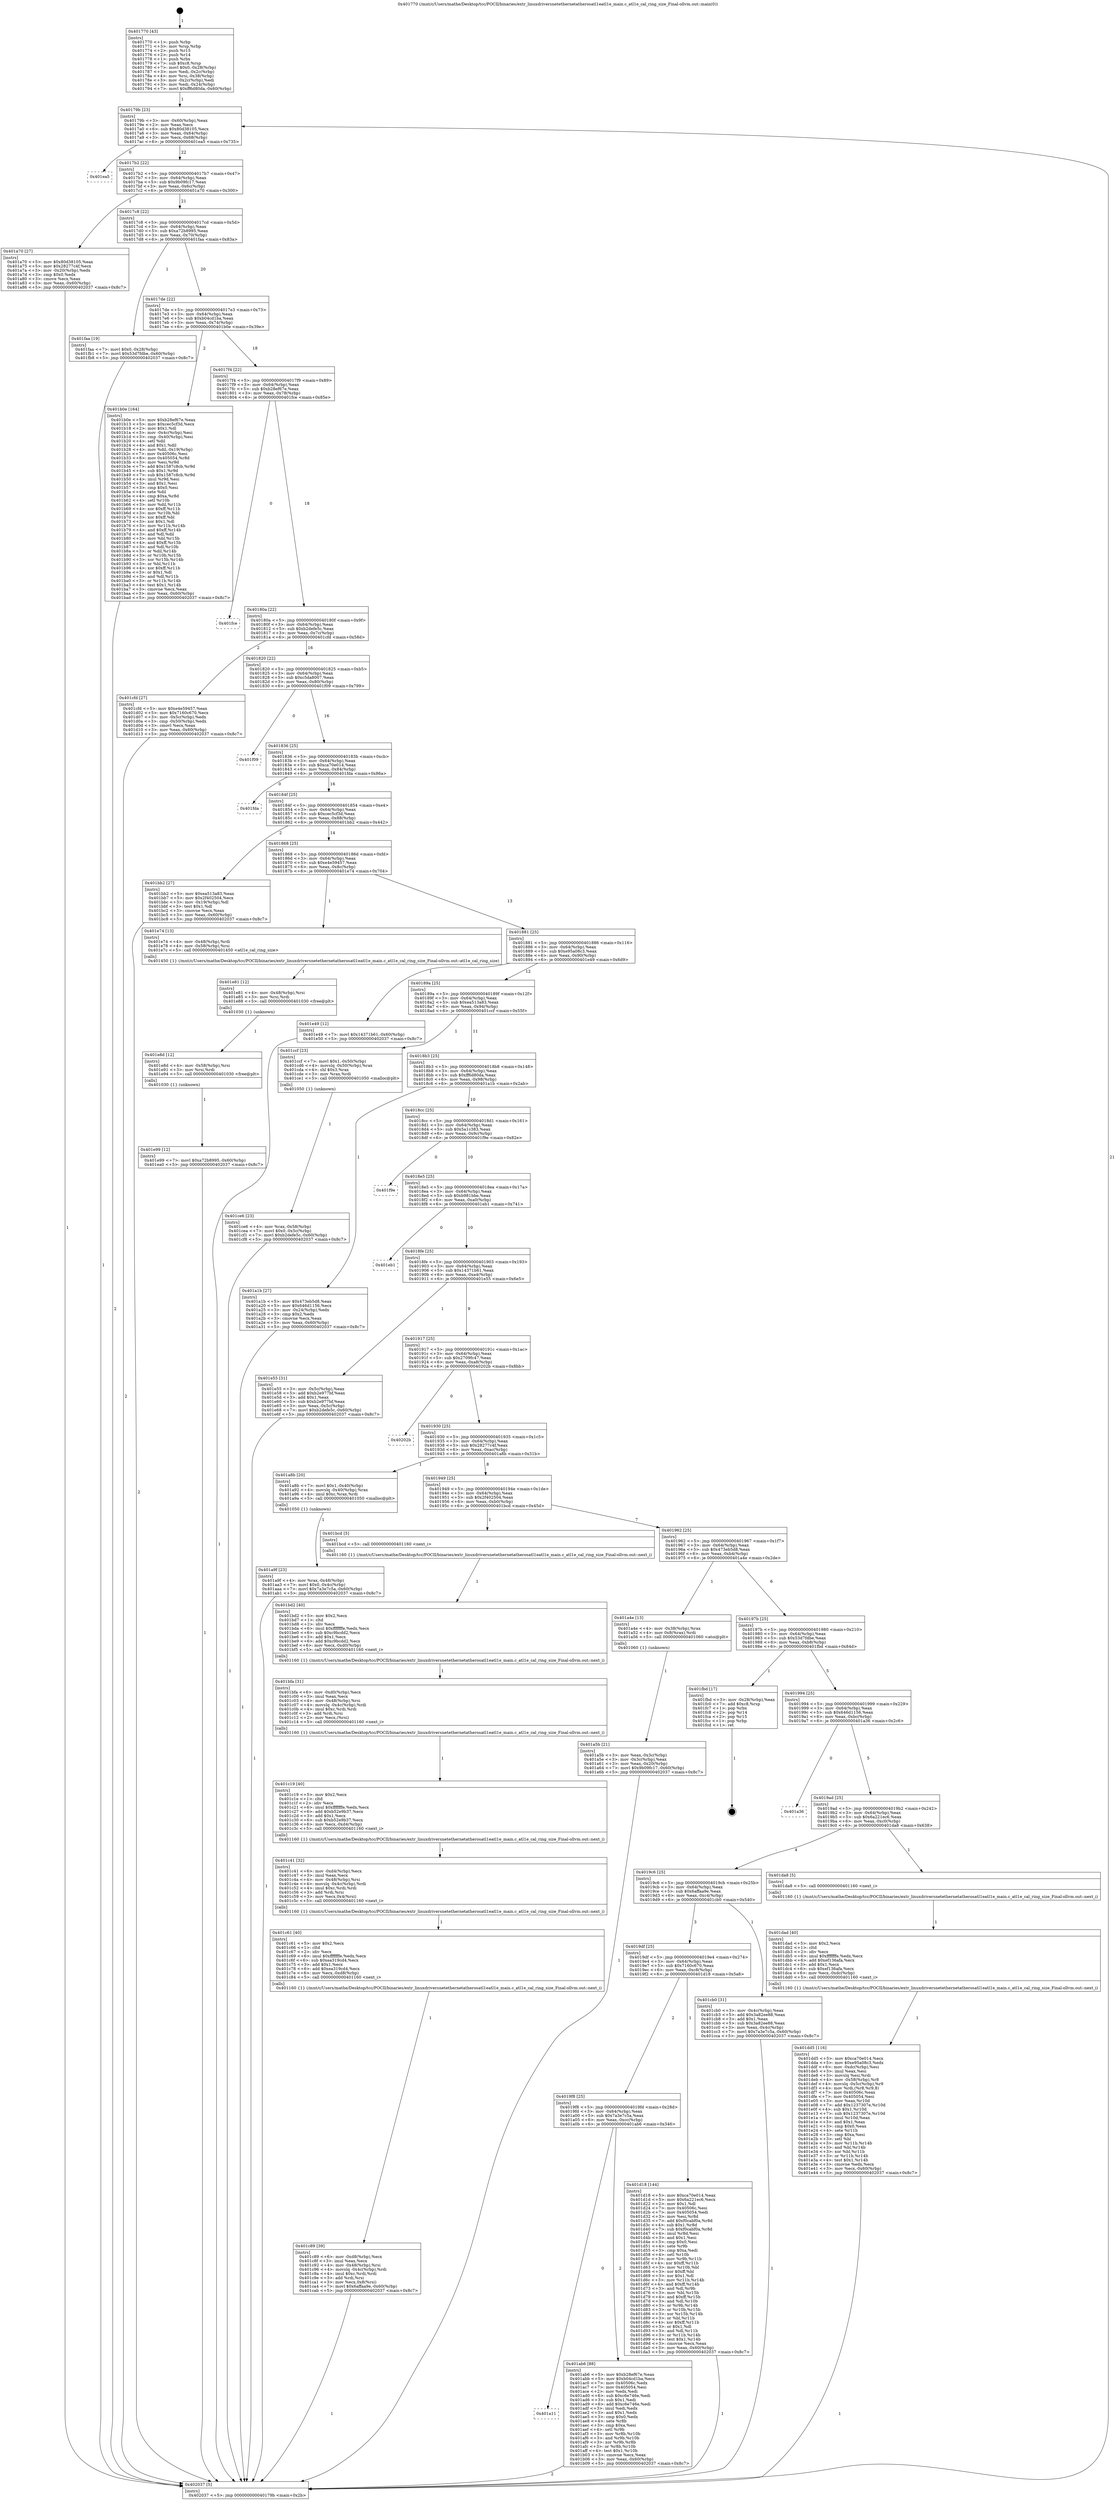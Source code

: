 digraph "0x401770" {
  label = "0x401770 (/mnt/c/Users/mathe/Desktop/tcc/POCII/binaries/extr_linuxdriversnetethernetatherosatl1eatl1e_main.c_atl1e_cal_ring_size_Final-ollvm.out::main(0))"
  labelloc = "t"
  node[shape=record]

  Entry [label="",width=0.3,height=0.3,shape=circle,fillcolor=black,style=filled]
  "0x40179b" [label="{
     0x40179b [23]\l
     | [instrs]\l
     &nbsp;&nbsp;0x40179b \<+3\>: mov -0x60(%rbp),%eax\l
     &nbsp;&nbsp;0x40179e \<+2\>: mov %eax,%ecx\l
     &nbsp;&nbsp;0x4017a0 \<+6\>: sub $0x80d38105,%ecx\l
     &nbsp;&nbsp;0x4017a6 \<+3\>: mov %eax,-0x64(%rbp)\l
     &nbsp;&nbsp;0x4017a9 \<+3\>: mov %ecx,-0x68(%rbp)\l
     &nbsp;&nbsp;0x4017ac \<+6\>: je 0000000000401ea5 \<main+0x735\>\l
  }"]
  "0x401ea5" [label="{
     0x401ea5\l
  }", style=dashed]
  "0x4017b2" [label="{
     0x4017b2 [22]\l
     | [instrs]\l
     &nbsp;&nbsp;0x4017b2 \<+5\>: jmp 00000000004017b7 \<main+0x47\>\l
     &nbsp;&nbsp;0x4017b7 \<+3\>: mov -0x64(%rbp),%eax\l
     &nbsp;&nbsp;0x4017ba \<+5\>: sub $0x9b09fc17,%eax\l
     &nbsp;&nbsp;0x4017bf \<+3\>: mov %eax,-0x6c(%rbp)\l
     &nbsp;&nbsp;0x4017c2 \<+6\>: je 0000000000401a70 \<main+0x300\>\l
  }"]
  Exit [label="",width=0.3,height=0.3,shape=circle,fillcolor=black,style=filled,peripheries=2]
  "0x401a70" [label="{
     0x401a70 [27]\l
     | [instrs]\l
     &nbsp;&nbsp;0x401a70 \<+5\>: mov $0x80d38105,%eax\l
     &nbsp;&nbsp;0x401a75 \<+5\>: mov $0x28277c4f,%ecx\l
     &nbsp;&nbsp;0x401a7a \<+3\>: mov -0x20(%rbp),%edx\l
     &nbsp;&nbsp;0x401a7d \<+3\>: cmp $0x0,%edx\l
     &nbsp;&nbsp;0x401a80 \<+3\>: cmove %ecx,%eax\l
     &nbsp;&nbsp;0x401a83 \<+3\>: mov %eax,-0x60(%rbp)\l
     &nbsp;&nbsp;0x401a86 \<+5\>: jmp 0000000000402037 \<main+0x8c7\>\l
  }"]
  "0x4017c8" [label="{
     0x4017c8 [22]\l
     | [instrs]\l
     &nbsp;&nbsp;0x4017c8 \<+5\>: jmp 00000000004017cd \<main+0x5d\>\l
     &nbsp;&nbsp;0x4017cd \<+3\>: mov -0x64(%rbp),%eax\l
     &nbsp;&nbsp;0x4017d0 \<+5\>: sub $0xa72b8995,%eax\l
     &nbsp;&nbsp;0x4017d5 \<+3\>: mov %eax,-0x70(%rbp)\l
     &nbsp;&nbsp;0x4017d8 \<+6\>: je 0000000000401faa \<main+0x83a\>\l
  }"]
  "0x401e99" [label="{
     0x401e99 [12]\l
     | [instrs]\l
     &nbsp;&nbsp;0x401e99 \<+7\>: movl $0xa72b8995,-0x60(%rbp)\l
     &nbsp;&nbsp;0x401ea0 \<+5\>: jmp 0000000000402037 \<main+0x8c7\>\l
  }"]
  "0x401faa" [label="{
     0x401faa [19]\l
     | [instrs]\l
     &nbsp;&nbsp;0x401faa \<+7\>: movl $0x0,-0x28(%rbp)\l
     &nbsp;&nbsp;0x401fb1 \<+7\>: movl $0x53d7fdbe,-0x60(%rbp)\l
     &nbsp;&nbsp;0x401fb8 \<+5\>: jmp 0000000000402037 \<main+0x8c7\>\l
  }"]
  "0x4017de" [label="{
     0x4017de [22]\l
     | [instrs]\l
     &nbsp;&nbsp;0x4017de \<+5\>: jmp 00000000004017e3 \<main+0x73\>\l
     &nbsp;&nbsp;0x4017e3 \<+3\>: mov -0x64(%rbp),%eax\l
     &nbsp;&nbsp;0x4017e6 \<+5\>: sub $0xb04cd1ba,%eax\l
     &nbsp;&nbsp;0x4017eb \<+3\>: mov %eax,-0x74(%rbp)\l
     &nbsp;&nbsp;0x4017ee \<+6\>: je 0000000000401b0e \<main+0x39e\>\l
  }"]
  "0x401e8d" [label="{
     0x401e8d [12]\l
     | [instrs]\l
     &nbsp;&nbsp;0x401e8d \<+4\>: mov -0x58(%rbp),%rsi\l
     &nbsp;&nbsp;0x401e91 \<+3\>: mov %rsi,%rdi\l
     &nbsp;&nbsp;0x401e94 \<+5\>: call 0000000000401030 \<free@plt\>\l
     | [calls]\l
     &nbsp;&nbsp;0x401030 \{1\} (unknown)\l
  }"]
  "0x401b0e" [label="{
     0x401b0e [164]\l
     | [instrs]\l
     &nbsp;&nbsp;0x401b0e \<+5\>: mov $0xb28ef67e,%eax\l
     &nbsp;&nbsp;0x401b13 \<+5\>: mov $0xcec5cf3d,%ecx\l
     &nbsp;&nbsp;0x401b18 \<+2\>: mov $0x1,%dl\l
     &nbsp;&nbsp;0x401b1a \<+3\>: mov -0x4c(%rbp),%esi\l
     &nbsp;&nbsp;0x401b1d \<+3\>: cmp -0x40(%rbp),%esi\l
     &nbsp;&nbsp;0x401b20 \<+4\>: setl %dil\l
     &nbsp;&nbsp;0x401b24 \<+4\>: and $0x1,%dil\l
     &nbsp;&nbsp;0x401b28 \<+4\>: mov %dil,-0x19(%rbp)\l
     &nbsp;&nbsp;0x401b2c \<+7\>: mov 0x40506c,%esi\l
     &nbsp;&nbsp;0x401b33 \<+8\>: mov 0x405054,%r8d\l
     &nbsp;&nbsp;0x401b3b \<+3\>: mov %esi,%r9d\l
     &nbsp;&nbsp;0x401b3e \<+7\>: add $0x1587c8cb,%r9d\l
     &nbsp;&nbsp;0x401b45 \<+4\>: sub $0x1,%r9d\l
     &nbsp;&nbsp;0x401b49 \<+7\>: sub $0x1587c8cb,%r9d\l
     &nbsp;&nbsp;0x401b50 \<+4\>: imul %r9d,%esi\l
     &nbsp;&nbsp;0x401b54 \<+3\>: and $0x1,%esi\l
     &nbsp;&nbsp;0x401b57 \<+3\>: cmp $0x0,%esi\l
     &nbsp;&nbsp;0x401b5a \<+4\>: sete %dil\l
     &nbsp;&nbsp;0x401b5e \<+4\>: cmp $0xa,%r8d\l
     &nbsp;&nbsp;0x401b62 \<+4\>: setl %r10b\l
     &nbsp;&nbsp;0x401b66 \<+3\>: mov %dil,%r11b\l
     &nbsp;&nbsp;0x401b69 \<+4\>: xor $0xff,%r11b\l
     &nbsp;&nbsp;0x401b6d \<+3\>: mov %r10b,%bl\l
     &nbsp;&nbsp;0x401b70 \<+3\>: xor $0xff,%bl\l
     &nbsp;&nbsp;0x401b73 \<+3\>: xor $0x1,%dl\l
     &nbsp;&nbsp;0x401b76 \<+3\>: mov %r11b,%r14b\l
     &nbsp;&nbsp;0x401b79 \<+4\>: and $0xff,%r14b\l
     &nbsp;&nbsp;0x401b7d \<+3\>: and %dl,%dil\l
     &nbsp;&nbsp;0x401b80 \<+3\>: mov %bl,%r15b\l
     &nbsp;&nbsp;0x401b83 \<+4\>: and $0xff,%r15b\l
     &nbsp;&nbsp;0x401b87 \<+3\>: and %dl,%r10b\l
     &nbsp;&nbsp;0x401b8a \<+3\>: or %dil,%r14b\l
     &nbsp;&nbsp;0x401b8d \<+3\>: or %r10b,%r15b\l
     &nbsp;&nbsp;0x401b90 \<+3\>: xor %r15b,%r14b\l
     &nbsp;&nbsp;0x401b93 \<+3\>: or %bl,%r11b\l
     &nbsp;&nbsp;0x401b96 \<+4\>: xor $0xff,%r11b\l
     &nbsp;&nbsp;0x401b9a \<+3\>: or $0x1,%dl\l
     &nbsp;&nbsp;0x401b9d \<+3\>: and %dl,%r11b\l
     &nbsp;&nbsp;0x401ba0 \<+3\>: or %r11b,%r14b\l
     &nbsp;&nbsp;0x401ba3 \<+4\>: test $0x1,%r14b\l
     &nbsp;&nbsp;0x401ba7 \<+3\>: cmovne %ecx,%eax\l
     &nbsp;&nbsp;0x401baa \<+3\>: mov %eax,-0x60(%rbp)\l
     &nbsp;&nbsp;0x401bad \<+5\>: jmp 0000000000402037 \<main+0x8c7\>\l
  }"]
  "0x4017f4" [label="{
     0x4017f4 [22]\l
     | [instrs]\l
     &nbsp;&nbsp;0x4017f4 \<+5\>: jmp 00000000004017f9 \<main+0x89\>\l
     &nbsp;&nbsp;0x4017f9 \<+3\>: mov -0x64(%rbp),%eax\l
     &nbsp;&nbsp;0x4017fc \<+5\>: sub $0xb28ef67e,%eax\l
     &nbsp;&nbsp;0x401801 \<+3\>: mov %eax,-0x78(%rbp)\l
     &nbsp;&nbsp;0x401804 \<+6\>: je 0000000000401fce \<main+0x85e\>\l
  }"]
  "0x401e81" [label="{
     0x401e81 [12]\l
     | [instrs]\l
     &nbsp;&nbsp;0x401e81 \<+4\>: mov -0x48(%rbp),%rsi\l
     &nbsp;&nbsp;0x401e85 \<+3\>: mov %rsi,%rdi\l
     &nbsp;&nbsp;0x401e88 \<+5\>: call 0000000000401030 \<free@plt\>\l
     | [calls]\l
     &nbsp;&nbsp;0x401030 \{1\} (unknown)\l
  }"]
  "0x401fce" [label="{
     0x401fce\l
  }", style=dashed]
  "0x40180a" [label="{
     0x40180a [22]\l
     | [instrs]\l
     &nbsp;&nbsp;0x40180a \<+5\>: jmp 000000000040180f \<main+0x9f\>\l
     &nbsp;&nbsp;0x40180f \<+3\>: mov -0x64(%rbp),%eax\l
     &nbsp;&nbsp;0x401812 \<+5\>: sub $0xb2defe5c,%eax\l
     &nbsp;&nbsp;0x401817 \<+3\>: mov %eax,-0x7c(%rbp)\l
     &nbsp;&nbsp;0x40181a \<+6\>: je 0000000000401cfd \<main+0x58d\>\l
  }"]
  "0x401dd5" [label="{
     0x401dd5 [116]\l
     | [instrs]\l
     &nbsp;&nbsp;0x401dd5 \<+5\>: mov $0xca70e014,%ecx\l
     &nbsp;&nbsp;0x401dda \<+5\>: mov $0xe95a08c3,%edx\l
     &nbsp;&nbsp;0x401ddf \<+6\>: mov -0xdc(%rbp),%esi\l
     &nbsp;&nbsp;0x401de5 \<+3\>: imul %eax,%esi\l
     &nbsp;&nbsp;0x401de8 \<+3\>: movslq %esi,%rdi\l
     &nbsp;&nbsp;0x401deb \<+4\>: mov -0x58(%rbp),%r8\l
     &nbsp;&nbsp;0x401def \<+4\>: movslq -0x5c(%rbp),%r9\l
     &nbsp;&nbsp;0x401df3 \<+4\>: mov %rdi,(%r8,%r9,8)\l
     &nbsp;&nbsp;0x401df7 \<+7\>: mov 0x40506c,%eax\l
     &nbsp;&nbsp;0x401dfe \<+7\>: mov 0x405054,%esi\l
     &nbsp;&nbsp;0x401e05 \<+3\>: mov %eax,%r10d\l
     &nbsp;&nbsp;0x401e08 \<+7\>: add $0x1237307e,%r10d\l
     &nbsp;&nbsp;0x401e0f \<+4\>: sub $0x1,%r10d\l
     &nbsp;&nbsp;0x401e13 \<+7\>: sub $0x1237307e,%r10d\l
     &nbsp;&nbsp;0x401e1a \<+4\>: imul %r10d,%eax\l
     &nbsp;&nbsp;0x401e1e \<+3\>: and $0x1,%eax\l
     &nbsp;&nbsp;0x401e21 \<+3\>: cmp $0x0,%eax\l
     &nbsp;&nbsp;0x401e24 \<+4\>: sete %r11b\l
     &nbsp;&nbsp;0x401e28 \<+3\>: cmp $0xa,%esi\l
     &nbsp;&nbsp;0x401e2b \<+3\>: setl %bl\l
     &nbsp;&nbsp;0x401e2e \<+3\>: mov %r11b,%r14b\l
     &nbsp;&nbsp;0x401e31 \<+3\>: and %bl,%r14b\l
     &nbsp;&nbsp;0x401e34 \<+3\>: xor %bl,%r11b\l
     &nbsp;&nbsp;0x401e37 \<+3\>: or %r11b,%r14b\l
     &nbsp;&nbsp;0x401e3a \<+4\>: test $0x1,%r14b\l
     &nbsp;&nbsp;0x401e3e \<+3\>: cmovne %edx,%ecx\l
     &nbsp;&nbsp;0x401e41 \<+3\>: mov %ecx,-0x60(%rbp)\l
     &nbsp;&nbsp;0x401e44 \<+5\>: jmp 0000000000402037 \<main+0x8c7\>\l
  }"]
  "0x401cfd" [label="{
     0x401cfd [27]\l
     | [instrs]\l
     &nbsp;&nbsp;0x401cfd \<+5\>: mov $0xe4e59457,%eax\l
     &nbsp;&nbsp;0x401d02 \<+5\>: mov $0x7160c670,%ecx\l
     &nbsp;&nbsp;0x401d07 \<+3\>: mov -0x5c(%rbp),%edx\l
     &nbsp;&nbsp;0x401d0a \<+3\>: cmp -0x50(%rbp),%edx\l
     &nbsp;&nbsp;0x401d0d \<+3\>: cmovl %ecx,%eax\l
     &nbsp;&nbsp;0x401d10 \<+3\>: mov %eax,-0x60(%rbp)\l
     &nbsp;&nbsp;0x401d13 \<+5\>: jmp 0000000000402037 \<main+0x8c7\>\l
  }"]
  "0x401820" [label="{
     0x401820 [22]\l
     | [instrs]\l
     &nbsp;&nbsp;0x401820 \<+5\>: jmp 0000000000401825 \<main+0xb5\>\l
     &nbsp;&nbsp;0x401825 \<+3\>: mov -0x64(%rbp),%eax\l
     &nbsp;&nbsp;0x401828 \<+5\>: sub $0xc5da8007,%eax\l
     &nbsp;&nbsp;0x40182d \<+3\>: mov %eax,-0x80(%rbp)\l
     &nbsp;&nbsp;0x401830 \<+6\>: je 0000000000401f09 \<main+0x799\>\l
  }"]
  "0x401dad" [label="{
     0x401dad [40]\l
     | [instrs]\l
     &nbsp;&nbsp;0x401dad \<+5\>: mov $0x2,%ecx\l
     &nbsp;&nbsp;0x401db2 \<+1\>: cltd\l
     &nbsp;&nbsp;0x401db3 \<+2\>: idiv %ecx\l
     &nbsp;&nbsp;0x401db5 \<+6\>: imul $0xfffffffe,%edx,%ecx\l
     &nbsp;&nbsp;0x401dbb \<+6\>: add $0xef136afa,%ecx\l
     &nbsp;&nbsp;0x401dc1 \<+3\>: add $0x1,%ecx\l
     &nbsp;&nbsp;0x401dc4 \<+6\>: sub $0xef136afa,%ecx\l
     &nbsp;&nbsp;0x401dca \<+6\>: mov %ecx,-0xdc(%rbp)\l
     &nbsp;&nbsp;0x401dd0 \<+5\>: call 0000000000401160 \<next_i\>\l
     | [calls]\l
     &nbsp;&nbsp;0x401160 \{1\} (/mnt/c/Users/mathe/Desktop/tcc/POCII/binaries/extr_linuxdriversnetethernetatherosatl1eatl1e_main.c_atl1e_cal_ring_size_Final-ollvm.out::next_i)\l
  }"]
  "0x401f09" [label="{
     0x401f09\l
  }", style=dashed]
  "0x401836" [label="{
     0x401836 [25]\l
     | [instrs]\l
     &nbsp;&nbsp;0x401836 \<+5\>: jmp 000000000040183b \<main+0xcb\>\l
     &nbsp;&nbsp;0x40183b \<+3\>: mov -0x64(%rbp),%eax\l
     &nbsp;&nbsp;0x40183e \<+5\>: sub $0xca70e014,%eax\l
     &nbsp;&nbsp;0x401843 \<+6\>: mov %eax,-0x84(%rbp)\l
     &nbsp;&nbsp;0x401849 \<+6\>: je 0000000000401fda \<main+0x86a\>\l
  }"]
  "0x401ce6" [label="{
     0x401ce6 [23]\l
     | [instrs]\l
     &nbsp;&nbsp;0x401ce6 \<+4\>: mov %rax,-0x58(%rbp)\l
     &nbsp;&nbsp;0x401cea \<+7\>: movl $0x0,-0x5c(%rbp)\l
     &nbsp;&nbsp;0x401cf1 \<+7\>: movl $0xb2defe5c,-0x60(%rbp)\l
     &nbsp;&nbsp;0x401cf8 \<+5\>: jmp 0000000000402037 \<main+0x8c7\>\l
  }"]
  "0x401fda" [label="{
     0x401fda\l
  }", style=dashed]
  "0x40184f" [label="{
     0x40184f [25]\l
     | [instrs]\l
     &nbsp;&nbsp;0x40184f \<+5\>: jmp 0000000000401854 \<main+0xe4\>\l
     &nbsp;&nbsp;0x401854 \<+3\>: mov -0x64(%rbp),%eax\l
     &nbsp;&nbsp;0x401857 \<+5\>: sub $0xcec5cf3d,%eax\l
     &nbsp;&nbsp;0x40185c \<+6\>: mov %eax,-0x88(%rbp)\l
     &nbsp;&nbsp;0x401862 \<+6\>: je 0000000000401bb2 \<main+0x442\>\l
  }"]
  "0x401c89" [label="{
     0x401c89 [39]\l
     | [instrs]\l
     &nbsp;&nbsp;0x401c89 \<+6\>: mov -0xd8(%rbp),%ecx\l
     &nbsp;&nbsp;0x401c8f \<+3\>: imul %eax,%ecx\l
     &nbsp;&nbsp;0x401c92 \<+4\>: mov -0x48(%rbp),%rsi\l
     &nbsp;&nbsp;0x401c96 \<+4\>: movslq -0x4c(%rbp),%rdi\l
     &nbsp;&nbsp;0x401c9a \<+4\>: imul $0xc,%rdi,%rdi\l
     &nbsp;&nbsp;0x401c9e \<+3\>: add %rdi,%rsi\l
     &nbsp;&nbsp;0x401ca1 \<+3\>: mov %ecx,0x8(%rsi)\l
     &nbsp;&nbsp;0x401ca4 \<+7\>: movl $0x6affaa9e,-0x60(%rbp)\l
     &nbsp;&nbsp;0x401cab \<+5\>: jmp 0000000000402037 \<main+0x8c7\>\l
  }"]
  "0x401bb2" [label="{
     0x401bb2 [27]\l
     | [instrs]\l
     &nbsp;&nbsp;0x401bb2 \<+5\>: mov $0xea513a83,%eax\l
     &nbsp;&nbsp;0x401bb7 \<+5\>: mov $0x2f402504,%ecx\l
     &nbsp;&nbsp;0x401bbc \<+3\>: mov -0x19(%rbp),%dl\l
     &nbsp;&nbsp;0x401bbf \<+3\>: test $0x1,%dl\l
     &nbsp;&nbsp;0x401bc2 \<+3\>: cmovne %ecx,%eax\l
     &nbsp;&nbsp;0x401bc5 \<+3\>: mov %eax,-0x60(%rbp)\l
     &nbsp;&nbsp;0x401bc8 \<+5\>: jmp 0000000000402037 \<main+0x8c7\>\l
  }"]
  "0x401868" [label="{
     0x401868 [25]\l
     | [instrs]\l
     &nbsp;&nbsp;0x401868 \<+5\>: jmp 000000000040186d \<main+0xfd\>\l
     &nbsp;&nbsp;0x40186d \<+3\>: mov -0x64(%rbp),%eax\l
     &nbsp;&nbsp;0x401870 \<+5\>: sub $0xe4e59457,%eax\l
     &nbsp;&nbsp;0x401875 \<+6\>: mov %eax,-0x8c(%rbp)\l
     &nbsp;&nbsp;0x40187b \<+6\>: je 0000000000401e74 \<main+0x704\>\l
  }"]
  "0x401c61" [label="{
     0x401c61 [40]\l
     | [instrs]\l
     &nbsp;&nbsp;0x401c61 \<+5\>: mov $0x2,%ecx\l
     &nbsp;&nbsp;0x401c66 \<+1\>: cltd\l
     &nbsp;&nbsp;0x401c67 \<+2\>: idiv %ecx\l
     &nbsp;&nbsp;0x401c69 \<+6\>: imul $0xfffffffe,%edx,%ecx\l
     &nbsp;&nbsp;0x401c6f \<+6\>: sub $0xea319cd4,%ecx\l
     &nbsp;&nbsp;0x401c75 \<+3\>: add $0x1,%ecx\l
     &nbsp;&nbsp;0x401c78 \<+6\>: add $0xea319cd4,%ecx\l
     &nbsp;&nbsp;0x401c7e \<+6\>: mov %ecx,-0xd8(%rbp)\l
     &nbsp;&nbsp;0x401c84 \<+5\>: call 0000000000401160 \<next_i\>\l
     | [calls]\l
     &nbsp;&nbsp;0x401160 \{1\} (/mnt/c/Users/mathe/Desktop/tcc/POCII/binaries/extr_linuxdriversnetethernetatherosatl1eatl1e_main.c_atl1e_cal_ring_size_Final-ollvm.out::next_i)\l
  }"]
  "0x401e74" [label="{
     0x401e74 [13]\l
     | [instrs]\l
     &nbsp;&nbsp;0x401e74 \<+4\>: mov -0x48(%rbp),%rdi\l
     &nbsp;&nbsp;0x401e78 \<+4\>: mov -0x58(%rbp),%rsi\l
     &nbsp;&nbsp;0x401e7c \<+5\>: call 0000000000401450 \<atl1e_cal_ring_size\>\l
     | [calls]\l
     &nbsp;&nbsp;0x401450 \{1\} (/mnt/c/Users/mathe/Desktop/tcc/POCII/binaries/extr_linuxdriversnetethernetatherosatl1eatl1e_main.c_atl1e_cal_ring_size_Final-ollvm.out::atl1e_cal_ring_size)\l
  }"]
  "0x401881" [label="{
     0x401881 [25]\l
     | [instrs]\l
     &nbsp;&nbsp;0x401881 \<+5\>: jmp 0000000000401886 \<main+0x116\>\l
     &nbsp;&nbsp;0x401886 \<+3\>: mov -0x64(%rbp),%eax\l
     &nbsp;&nbsp;0x401889 \<+5\>: sub $0xe95a08c3,%eax\l
     &nbsp;&nbsp;0x40188e \<+6\>: mov %eax,-0x90(%rbp)\l
     &nbsp;&nbsp;0x401894 \<+6\>: je 0000000000401e49 \<main+0x6d9\>\l
  }"]
  "0x401c41" [label="{
     0x401c41 [32]\l
     | [instrs]\l
     &nbsp;&nbsp;0x401c41 \<+6\>: mov -0xd4(%rbp),%ecx\l
     &nbsp;&nbsp;0x401c47 \<+3\>: imul %eax,%ecx\l
     &nbsp;&nbsp;0x401c4a \<+4\>: mov -0x48(%rbp),%rsi\l
     &nbsp;&nbsp;0x401c4e \<+4\>: movslq -0x4c(%rbp),%rdi\l
     &nbsp;&nbsp;0x401c52 \<+4\>: imul $0xc,%rdi,%rdi\l
     &nbsp;&nbsp;0x401c56 \<+3\>: add %rdi,%rsi\l
     &nbsp;&nbsp;0x401c59 \<+3\>: mov %ecx,0x4(%rsi)\l
     &nbsp;&nbsp;0x401c5c \<+5\>: call 0000000000401160 \<next_i\>\l
     | [calls]\l
     &nbsp;&nbsp;0x401160 \{1\} (/mnt/c/Users/mathe/Desktop/tcc/POCII/binaries/extr_linuxdriversnetethernetatherosatl1eatl1e_main.c_atl1e_cal_ring_size_Final-ollvm.out::next_i)\l
  }"]
  "0x401e49" [label="{
     0x401e49 [12]\l
     | [instrs]\l
     &nbsp;&nbsp;0x401e49 \<+7\>: movl $0x14371b61,-0x60(%rbp)\l
     &nbsp;&nbsp;0x401e50 \<+5\>: jmp 0000000000402037 \<main+0x8c7\>\l
  }"]
  "0x40189a" [label="{
     0x40189a [25]\l
     | [instrs]\l
     &nbsp;&nbsp;0x40189a \<+5\>: jmp 000000000040189f \<main+0x12f\>\l
     &nbsp;&nbsp;0x40189f \<+3\>: mov -0x64(%rbp),%eax\l
     &nbsp;&nbsp;0x4018a2 \<+5\>: sub $0xea513a83,%eax\l
     &nbsp;&nbsp;0x4018a7 \<+6\>: mov %eax,-0x94(%rbp)\l
     &nbsp;&nbsp;0x4018ad \<+6\>: je 0000000000401ccf \<main+0x55f\>\l
  }"]
  "0x401c19" [label="{
     0x401c19 [40]\l
     | [instrs]\l
     &nbsp;&nbsp;0x401c19 \<+5\>: mov $0x2,%ecx\l
     &nbsp;&nbsp;0x401c1e \<+1\>: cltd\l
     &nbsp;&nbsp;0x401c1f \<+2\>: idiv %ecx\l
     &nbsp;&nbsp;0x401c21 \<+6\>: imul $0xfffffffe,%edx,%ecx\l
     &nbsp;&nbsp;0x401c27 \<+6\>: add $0xb52e9b37,%ecx\l
     &nbsp;&nbsp;0x401c2d \<+3\>: add $0x1,%ecx\l
     &nbsp;&nbsp;0x401c30 \<+6\>: sub $0xb52e9b37,%ecx\l
     &nbsp;&nbsp;0x401c36 \<+6\>: mov %ecx,-0xd4(%rbp)\l
     &nbsp;&nbsp;0x401c3c \<+5\>: call 0000000000401160 \<next_i\>\l
     | [calls]\l
     &nbsp;&nbsp;0x401160 \{1\} (/mnt/c/Users/mathe/Desktop/tcc/POCII/binaries/extr_linuxdriversnetethernetatherosatl1eatl1e_main.c_atl1e_cal_ring_size_Final-ollvm.out::next_i)\l
  }"]
  "0x401ccf" [label="{
     0x401ccf [23]\l
     | [instrs]\l
     &nbsp;&nbsp;0x401ccf \<+7\>: movl $0x1,-0x50(%rbp)\l
     &nbsp;&nbsp;0x401cd6 \<+4\>: movslq -0x50(%rbp),%rax\l
     &nbsp;&nbsp;0x401cda \<+4\>: shl $0x3,%rax\l
     &nbsp;&nbsp;0x401cde \<+3\>: mov %rax,%rdi\l
     &nbsp;&nbsp;0x401ce1 \<+5\>: call 0000000000401050 \<malloc@plt\>\l
     | [calls]\l
     &nbsp;&nbsp;0x401050 \{1\} (unknown)\l
  }"]
  "0x4018b3" [label="{
     0x4018b3 [25]\l
     | [instrs]\l
     &nbsp;&nbsp;0x4018b3 \<+5\>: jmp 00000000004018b8 \<main+0x148\>\l
     &nbsp;&nbsp;0x4018b8 \<+3\>: mov -0x64(%rbp),%eax\l
     &nbsp;&nbsp;0x4018bb \<+5\>: sub $0xff6d80da,%eax\l
     &nbsp;&nbsp;0x4018c0 \<+6\>: mov %eax,-0x98(%rbp)\l
     &nbsp;&nbsp;0x4018c6 \<+6\>: je 0000000000401a1b \<main+0x2ab\>\l
  }"]
  "0x401bfa" [label="{
     0x401bfa [31]\l
     | [instrs]\l
     &nbsp;&nbsp;0x401bfa \<+6\>: mov -0xd0(%rbp),%ecx\l
     &nbsp;&nbsp;0x401c00 \<+3\>: imul %eax,%ecx\l
     &nbsp;&nbsp;0x401c03 \<+4\>: mov -0x48(%rbp),%rsi\l
     &nbsp;&nbsp;0x401c07 \<+4\>: movslq -0x4c(%rbp),%rdi\l
     &nbsp;&nbsp;0x401c0b \<+4\>: imul $0xc,%rdi,%rdi\l
     &nbsp;&nbsp;0x401c0f \<+3\>: add %rdi,%rsi\l
     &nbsp;&nbsp;0x401c12 \<+2\>: mov %ecx,(%rsi)\l
     &nbsp;&nbsp;0x401c14 \<+5\>: call 0000000000401160 \<next_i\>\l
     | [calls]\l
     &nbsp;&nbsp;0x401160 \{1\} (/mnt/c/Users/mathe/Desktop/tcc/POCII/binaries/extr_linuxdriversnetethernetatherosatl1eatl1e_main.c_atl1e_cal_ring_size_Final-ollvm.out::next_i)\l
  }"]
  "0x401a1b" [label="{
     0x401a1b [27]\l
     | [instrs]\l
     &nbsp;&nbsp;0x401a1b \<+5\>: mov $0x473eb5d8,%eax\l
     &nbsp;&nbsp;0x401a20 \<+5\>: mov $0x646d1156,%ecx\l
     &nbsp;&nbsp;0x401a25 \<+3\>: mov -0x24(%rbp),%edx\l
     &nbsp;&nbsp;0x401a28 \<+3\>: cmp $0x2,%edx\l
     &nbsp;&nbsp;0x401a2b \<+3\>: cmovne %ecx,%eax\l
     &nbsp;&nbsp;0x401a2e \<+3\>: mov %eax,-0x60(%rbp)\l
     &nbsp;&nbsp;0x401a31 \<+5\>: jmp 0000000000402037 \<main+0x8c7\>\l
  }"]
  "0x4018cc" [label="{
     0x4018cc [25]\l
     | [instrs]\l
     &nbsp;&nbsp;0x4018cc \<+5\>: jmp 00000000004018d1 \<main+0x161\>\l
     &nbsp;&nbsp;0x4018d1 \<+3\>: mov -0x64(%rbp),%eax\l
     &nbsp;&nbsp;0x4018d4 \<+5\>: sub $0x5a1c383,%eax\l
     &nbsp;&nbsp;0x4018d9 \<+6\>: mov %eax,-0x9c(%rbp)\l
     &nbsp;&nbsp;0x4018df \<+6\>: je 0000000000401f9e \<main+0x82e\>\l
  }"]
  "0x402037" [label="{
     0x402037 [5]\l
     | [instrs]\l
     &nbsp;&nbsp;0x402037 \<+5\>: jmp 000000000040179b \<main+0x2b\>\l
  }"]
  "0x401770" [label="{
     0x401770 [43]\l
     | [instrs]\l
     &nbsp;&nbsp;0x401770 \<+1\>: push %rbp\l
     &nbsp;&nbsp;0x401771 \<+3\>: mov %rsp,%rbp\l
     &nbsp;&nbsp;0x401774 \<+2\>: push %r15\l
     &nbsp;&nbsp;0x401776 \<+2\>: push %r14\l
     &nbsp;&nbsp;0x401778 \<+1\>: push %rbx\l
     &nbsp;&nbsp;0x401779 \<+7\>: sub $0xc8,%rsp\l
     &nbsp;&nbsp;0x401780 \<+7\>: movl $0x0,-0x28(%rbp)\l
     &nbsp;&nbsp;0x401787 \<+3\>: mov %edi,-0x2c(%rbp)\l
     &nbsp;&nbsp;0x40178a \<+4\>: mov %rsi,-0x38(%rbp)\l
     &nbsp;&nbsp;0x40178e \<+3\>: mov -0x2c(%rbp),%edi\l
     &nbsp;&nbsp;0x401791 \<+3\>: mov %edi,-0x24(%rbp)\l
     &nbsp;&nbsp;0x401794 \<+7\>: movl $0xff6d80da,-0x60(%rbp)\l
  }"]
  "0x401bd2" [label="{
     0x401bd2 [40]\l
     | [instrs]\l
     &nbsp;&nbsp;0x401bd2 \<+5\>: mov $0x2,%ecx\l
     &nbsp;&nbsp;0x401bd7 \<+1\>: cltd\l
     &nbsp;&nbsp;0x401bd8 \<+2\>: idiv %ecx\l
     &nbsp;&nbsp;0x401bda \<+6\>: imul $0xfffffffe,%edx,%ecx\l
     &nbsp;&nbsp;0x401be0 \<+6\>: sub $0xc9bcdd2,%ecx\l
     &nbsp;&nbsp;0x401be6 \<+3\>: add $0x1,%ecx\l
     &nbsp;&nbsp;0x401be9 \<+6\>: add $0xc9bcdd2,%ecx\l
     &nbsp;&nbsp;0x401bef \<+6\>: mov %ecx,-0xd0(%rbp)\l
     &nbsp;&nbsp;0x401bf5 \<+5\>: call 0000000000401160 \<next_i\>\l
     | [calls]\l
     &nbsp;&nbsp;0x401160 \{1\} (/mnt/c/Users/mathe/Desktop/tcc/POCII/binaries/extr_linuxdriversnetethernetatherosatl1eatl1e_main.c_atl1e_cal_ring_size_Final-ollvm.out::next_i)\l
  }"]
  "0x401f9e" [label="{
     0x401f9e\l
  }", style=dashed]
  "0x4018e5" [label="{
     0x4018e5 [25]\l
     | [instrs]\l
     &nbsp;&nbsp;0x4018e5 \<+5\>: jmp 00000000004018ea \<main+0x17a\>\l
     &nbsp;&nbsp;0x4018ea \<+3\>: mov -0x64(%rbp),%eax\l
     &nbsp;&nbsp;0x4018ed \<+5\>: sub $0xb981bbe,%eax\l
     &nbsp;&nbsp;0x4018f2 \<+6\>: mov %eax,-0xa0(%rbp)\l
     &nbsp;&nbsp;0x4018f8 \<+6\>: je 0000000000401eb1 \<main+0x741\>\l
  }"]
  "0x401a11" [label="{
     0x401a11\l
  }", style=dashed]
  "0x401eb1" [label="{
     0x401eb1\l
  }", style=dashed]
  "0x4018fe" [label="{
     0x4018fe [25]\l
     | [instrs]\l
     &nbsp;&nbsp;0x4018fe \<+5\>: jmp 0000000000401903 \<main+0x193\>\l
     &nbsp;&nbsp;0x401903 \<+3\>: mov -0x64(%rbp),%eax\l
     &nbsp;&nbsp;0x401906 \<+5\>: sub $0x14371b61,%eax\l
     &nbsp;&nbsp;0x40190b \<+6\>: mov %eax,-0xa4(%rbp)\l
     &nbsp;&nbsp;0x401911 \<+6\>: je 0000000000401e55 \<main+0x6e5\>\l
  }"]
  "0x401ab6" [label="{
     0x401ab6 [88]\l
     | [instrs]\l
     &nbsp;&nbsp;0x401ab6 \<+5\>: mov $0xb28ef67e,%eax\l
     &nbsp;&nbsp;0x401abb \<+5\>: mov $0xb04cd1ba,%ecx\l
     &nbsp;&nbsp;0x401ac0 \<+7\>: mov 0x40506c,%edx\l
     &nbsp;&nbsp;0x401ac7 \<+7\>: mov 0x405054,%esi\l
     &nbsp;&nbsp;0x401ace \<+2\>: mov %edx,%edi\l
     &nbsp;&nbsp;0x401ad0 \<+6\>: sub $0xc6e746e,%edi\l
     &nbsp;&nbsp;0x401ad6 \<+3\>: sub $0x1,%edi\l
     &nbsp;&nbsp;0x401ad9 \<+6\>: add $0xc6e746e,%edi\l
     &nbsp;&nbsp;0x401adf \<+3\>: imul %edi,%edx\l
     &nbsp;&nbsp;0x401ae2 \<+3\>: and $0x1,%edx\l
     &nbsp;&nbsp;0x401ae5 \<+3\>: cmp $0x0,%edx\l
     &nbsp;&nbsp;0x401ae8 \<+4\>: sete %r8b\l
     &nbsp;&nbsp;0x401aec \<+3\>: cmp $0xa,%esi\l
     &nbsp;&nbsp;0x401aef \<+4\>: setl %r9b\l
     &nbsp;&nbsp;0x401af3 \<+3\>: mov %r8b,%r10b\l
     &nbsp;&nbsp;0x401af6 \<+3\>: and %r9b,%r10b\l
     &nbsp;&nbsp;0x401af9 \<+3\>: xor %r9b,%r8b\l
     &nbsp;&nbsp;0x401afc \<+3\>: or %r8b,%r10b\l
     &nbsp;&nbsp;0x401aff \<+4\>: test $0x1,%r10b\l
     &nbsp;&nbsp;0x401b03 \<+3\>: cmovne %ecx,%eax\l
     &nbsp;&nbsp;0x401b06 \<+3\>: mov %eax,-0x60(%rbp)\l
     &nbsp;&nbsp;0x401b09 \<+5\>: jmp 0000000000402037 \<main+0x8c7\>\l
  }"]
  "0x401e55" [label="{
     0x401e55 [31]\l
     | [instrs]\l
     &nbsp;&nbsp;0x401e55 \<+3\>: mov -0x5c(%rbp),%eax\l
     &nbsp;&nbsp;0x401e58 \<+5\>: add $0xb2e977bf,%eax\l
     &nbsp;&nbsp;0x401e5d \<+3\>: add $0x1,%eax\l
     &nbsp;&nbsp;0x401e60 \<+5\>: sub $0xb2e977bf,%eax\l
     &nbsp;&nbsp;0x401e65 \<+3\>: mov %eax,-0x5c(%rbp)\l
     &nbsp;&nbsp;0x401e68 \<+7\>: movl $0xb2defe5c,-0x60(%rbp)\l
     &nbsp;&nbsp;0x401e6f \<+5\>: jmp 0000000000402037 \<main+0x8c7\>\l
  }"]
  "0x401917" [label="{
     0x401917 [25]\l
     | [instrs]\l
     &nbsp;&nbsp;0x401917 \<+5\>: jmp 000000000040191c \<main+0x1ac\>\l
     &nbsp;&nbsp;0x40191c \<+3\>: mov -0x64(%rbp),%eax\l
     &nbsp;&nbsp;0x40191f \<+5\>: sub $0x2709fc47,%eax\l
     &nbsp;&nbsp;0x401924 \<+6\>: mov %eax,-0xa8(%rbp)\l
     &nbsp;&nbsp;0x40192a \<+6\>: je 000000000040202b \<main+0x8bb\>\l
  }"]
  "0x4019f8" [label="{
     0x4019f8 [25]\l
     | [instrs]\l
     &nbsp;&nbsp;0x4019f8 \<+5\>: jmp 00000000004019fd \<main+0x28d\>\l
     &nbsp;&nbsp;0x4019fd \<+3\>: mov -0x64(%rbp),%eax\l
     &nbsp;&nbsp;0x401a00 \<+5\>: sub $0x7a3e7c5a,%eax\l
     &nbsp;&nbsp;0x401a05 \<+6\>: mov %eax,-0xcc(%rbp)\l
     &nbsp;&nbsp;0x401a0b \<+6\>: je 0000000000401ab6 \<main+0x346\>\l
  }"]
  "0x40202b" [label="{
     0x40202b\l
  }", style=dashed]
  "0x401930" [label="{
     0x401930 [25]\l
     | [instrs]\l
     &nbsp;&nbsp;0x401930 \<+5\>: jmp 0000000000401935 \<main+0x1c5\>\l
     &nbsp;&nbsp;0x401935 \<+3\>: mov -0x64(%rbp),%eax\l
     &nbsp;&nbsp;0x401938 \<+5\>: sub $0x28277c4f,%eax\l
     &nbsp;&nbsp;0x40193d \<+6\>: mov %eax,-0xac(%rbp)\l
     &nbsp;&nbsp;0x401943 \<+6\>: je 0000000000401a8b \<main+0x31b\>\l
  }"]
  "0x401d18" [label="{
     0x401d18 [144]\l
     | [instrs]\l
     &nbsp;&nbsp;0x401d18 \<+5\>: mov $0xca70e014,%eax\l
     &nbsp;&nbsp;0x401d1d \<+5\>: mov $0x6a221ec6,%ecx\l
     &nbsp;&nbsp;0x401d22 \<+2\>: mov $0x1,%dl\l
     &nbsp;&nbsp;0x401d24 \<+7\>: mov 0x40506c,%esi\l
     &nbsp;&nbsp;0x401d2b \<+7\>: mov 0x405054,%edi\l
     &nbsp;&nbsp;0x401d32 \<+3\>: mov %esi,%r8d\l
     &nbsp;&nbsp;0x401d35 \<+7\>: add $0xf0cabf0a,%r8d\l
     &nbsp;&nbsp;0x401d3c \<+4\>: sub $0x1,%r8d\l
     &nbsp;&nbsp;0x401d40 \<+7\>: sub $0xf0cabf0a,%r8d\l
     &nbsp;&nbsp;0x401d47 \<+4\>: imul %r8d,%esi\l
     &nbsp;&nbsp;0x401d4b \<+3\>: and $0x1,%esi\l
     &nbsp;&nbsp;0x401d4e \<+3\>: cmp $0x0,%esi\l
     &nbsp;&nbsp;0x401d51 \<+4\>: sete %r9b\l
     &nbsp;&nbsp;0x401d55 \<+3\>: cmp $0xa,%edi\l
     &nbsp;&nbsp;0x401d58 \<+4\>: setl %r10b\l
     &nbsp;&nbsp;0x401d5c \<+3\>: mov %r9b,%r11b\l
     &nbsp;&nbsp;0x401d5f \<+4\>: xor $0xff,%r11b\l
     &nbsp;&nbsp;0x401d63 \<+3\>: mov %r10b,%bl\l
     &nbsp;&nbsp;0x401d66 \<+3\>: xor $0xff,%bl\l
     &nbsp;&nbsp;0x401d69 \<+3\>: xor $0x1,%dl\l
     &nbsp;&nbsp;0x401d6c \<+3\>: mov %r11b,%r14b\l
     &nbsp;&nbsp;0x401d6f \<+4\>: and $0xff,%r14b\l
     &nbsp;&nbsp;0x401d73 \<+3\>: and %dl,%r9b\l
     &nbsp;&nbsp;0x401d76 \<+3\>: mov %bl,%r15b\l
     &nbsp;&nbsp;0x401d79 \<+4\>: and $0xff,%r15b\l
     &nbsp;&nbsp;0x401d7d \<+3\>: and %dl,%r10b\l
     &nbsp;&nbsp;0x401d80 \<+3\>: or %r9b,%r14b\l
     &nbsp;&nbsp;0x401d83 \<+3\>: or %r10b,%r15b\l
     &nbsp;&nbsp;0x401d86 \<+3\>: xor %r15b,%r14b\l
     &nbsp;&nbsp;0x401d89 \<+3\>: or %bl,%r11b\l
     &nbsp;&nbsp;0x401d8c \<+4\>: xor $0xff,%r11b\l
     &nbsp;&nbsp;0x401d90 \<+3\>: or $0x1,%dl\l
     &nbsp;&nbsp;0x401d93 \<+3\>: and %dl,%r11b\l
     &nbsp;&nbsp;0x401d96 \<+3\>: or %r11b,%r14b\l
     &nbsp;&nbsp;0x401d99 \<+4\>: test $0x1,%r14b\l
     &nbsp;&nbsp;0x401d9d \<+3\>: cmovne %ecx,%eax\l
     &nbsp;&nbsp;0x401da0 \<+3\>: mov %eax,-0x60(%rbp)\l
     &nbsp;&nbsp;0x401da3 \<+5\>: jmp 0000000000402037 \<main+0x8c7\>\l
  }"]
  "0x401a8b" [label="{
     0x401a8b [20]\l
     | [instrs]\l
     &nbsp;&nbsp;0x401a8b \<+7\>: movl $0x1,-0x40(%rbp)\l
     &nbsp;&nbsp;0x401a92 \<+4\>: movslq -0x40(%rbp),%rax\l
     &nbsp;&nbsp;0x401a96 \<+4\>: imul $0xc,%rax,%rdi\l
     &nbsp;&nbsp;0x401a9a \<+5\>: call 0000000000401050 \<malloc@plt\>\l
     | [calls]\l
     &nbsp;&nbsp;0x401050 \{1\} (unknown)\l
  }"]
  "0x401949" [label="{
     0x401949 [25]\l
     | [instrs]\l
     &nbsp;&nbsp;0x401949 \<+5\>: jmp 000000000040194e \<main+0x1de\>\l
     &nbsp;&nbsp;0x40194e \<+3\>: mov -0x64(%rbp),%eax\l
     &nbsp;&nbsp;0x401951 \<+5\>: sub $0x2f402504,%eax\l
     &nbsp;&nbsp;0x401956 \<+6\>: mov %eax,-0xb0(%rbp)\l
     &nbsp;&nbsp;0x40195c \<+6\>: je 0000000000401bcd \<main+0x45d\>\l
  }"]
  "0x4019df" [label="{
     0x4019df [25]\l
     | [instrs]\l
     &nbsp;&nbsp;0x4019df \<+5\>: jmp 00000000004019e4 \<main+0x274\>\l
     &nbsp;&nbsp;0x4019e4 \<+3\>: mov -0x64(%rbp),%eax\l
     &nbsp;&nbsp;0x4019e7 \<+5\>: sub $0x7160c670,%eax\l
     &nbsp;&nbsp;0x4019ec \<+6\>: mov %eax,-0xc8(%rbp)\l
     &nbsp;&nbsp;0x4019f2 \<+6\>: je 0000000000401d18 \<main+0x5a8\>\l
  }"]
  "0x401bcd" [label="{
     0x401bcd [5]\l
     | [instrs]\l
     &nbsp;&nbsp;0x401bcd \<+5\>: call 0000000000401160 \<next_i\>\l
     | [calls]\l
     &nbsp;&nbsp;0x401160 \{1\} (/mnt/c/Users/mathe/Desktop/tcc/POCII/binaries/extr_linuxdriversnetethernetatherosatl1eatl1e_main.c_atl1e_cal_ring_size_Final-ollvm.out::next_i)\l
  }"]
  "0x401962" [label="{
     0x401962 [25]\l
     | [instrs]\l
     &nbsp;&nbsp;0x401962 \<+5\>: jmp 0000000000401967 \<main+0x1f7\>\l
     &nbsp;&nbsp;0x401967 \<+3\>: mov -0x64(%rbp),%eax\l
     &nbsp;&nbsp;0x40196a \<+5\>: sub $0x473eb5d8,%eax\l
     &nbsp;&nbsp;0x40196f \<+6\>: mov %eax,-0xb4(%rbp)\l
     &nbsp;&nbsp;0x401975 \<+6\>: je 0000000000401a4e \<main+0x2de\>\l
  }"]
  "0x401cb0" [label="{
     0x401cb0 [31]\l
     | [instrs]\l
     &nbsp;&nbsp;0x401cb0 \<+3\>: mov -0x4c(%rbp),%eax\l
     &nbsp;&nbsp;0x401cb3 \<+5\>: add $0x3a82ee88,%eax\l
     &nbsp;&nbsp;0x401cb8 \<+3\>: add $0x1,%eax\l
     &nbsp;&nbsp;0x401cbb \<+5\>: sub $0x3a82ee88,%eax\l
     &nbsp;&nbsp;0x401cc0 \<+3\>: mov %eax,-0x4c(%rbp)\l
     &nbsp;&nbsp;0x401cc3 \<+7\>: movl $0x7a3e7c5a,-0x60(%rbp)\l
     &nbsp;&nbsp;0x401cca \<+5\>: jmp 0000000000402037 \<main+0x8c7\>\l
  }"]
  "0x401a4e" [label="{
     0x401a4e [13]\l
     | [instrs]\l
     &nbsp;&nbsp;0x401a4e \<+4\>: mov -0x38(%rbp),%rax\l
     &nbsp;&nbsp;0x401a52 \<+4\>: mov 0x8(%rax),%rdi\l
     &nbsp;&nbsp;0x401a56 \<+5\>: call 0000000000401060 \<atoi@plt\>\l
     | [calls]\l
     &nbsp;&nbsp;0x401060 \{1\} (unknown)\l
  }"]
  "0x40197b" [label="{
     0x40197b [25]\l
     | [instrs]\l
     &nbsp;&nbsp;0x40197b \<+5\>: jmp 0000000000401980 \<main+0x210\>\l
     &nbsp;&nbsp;0x401980 \<+3\>: mov -0x64(%rbp),%eax\l
     &nbsp;&nbsp;0x401983 \<+5\>: sub $0x53d7fdbe,%eax\l
     &nbsp;&nbsp;0x401988 \<+6\>: mov %eax,-0xb8(%rbp)\l
     &nbsp;&nbsp;0x40198e \<+6\>: je 0000000000401fbd \<main+0x84d\>\l
  }"]
  "0x401a5b" [label="{
     0x401a5b [21]\l
     | [instrs]\l
     &nbsp;&nbsp;0x401a5b \<+3\>: mov %eax,-0x3c(%rbp)\l
     &nbsp;&nbsp;0x401a5e \<+3\>: mov -0x3c(%rbp),%eax\l
     &nbsp;&nbsp;0x401a61 \<+3\>: mov %eax,-0x20(%rbp)\l
     &nbsp;&nbsp;0x401a64 \<+7\>: movl $0x9b09fc17,-0x60(%rbp)\l
     &nbsp;&nbsp;0x401a6b \<+5\>: jmp 0000000000402037 \<main+0x8c7\>\l
  }"]
  "0x401a9f" [label="{
     0x401a9f [23]\l
     | [instrs]\l
     &nbsp;&nbsp;0x401a9f \<+4\>: mov %rax,-0x48(%rbp)\l
     &nbsp;&nbsp;0x401aa3 \<+7\>: movl $0x0,-0x4c(%rbp)\l
     &nbsp;&nbsp;0x401aaa \<+7\>: movl $0x7a3e7c5a,-0x60(%rbp)\l
     &nbsp;&nbsp;0x401ab1 \<+5\>: jmp 0000000000402037 \<main+0x8c7\>\l
  }"]
  "0x4019c6" [label="{
     0x4019c6 [25]\l
     | [instrs]\l
     &nbsp;&nbsp;0x4019c6 \<+5\>: jmp 00000000004019cb \<main+0x25b\>\l
     &nbsp;&nbsp;0x4019cb \<+3\>: mov -0x64(%rbp),%eax\l
     &nbsp;&nbsp;0x4019ce \<+5\>: sub $0x6affaa9e,%eax\l
     &nbsp;&nbsp;0x4019d3 \<+6\>: mov %eax,-0xc4(%rbp)\l
     &nbsp;&nbsp;0x4019d9 \<+6\>: je 0000000000401cb0 \<main+0x540\>\l
  }"]
  "0x401fbd" [label="{
     0x401fbd [17]\l
     | [instrs]\l
     &nbsp;&nbsp;0x401fbd \<+3\>: mov -0x28(%rbp),%eax\l
     &nbsp;&nbsp;0x401fc0 \<+7\>: add $0xc8,%rsp\l
     &nbsp;&nbsp;0x401fc7 \<+1\>: pop %rbx\l
     &nbsp;&nbsp;0x401fc8 \<+2\>: pop %r14\l
     &nbsp;&nbsp;0x401fca \<+2\>: pop %r15\l
     &nbsp;&nbsp;0x401fcc \<+1\>: pop %rbp\l
     &nbsp;&nbsp;0x401fcd \<+1\>: ret\l
  }"]
  "0x401994" [label="{
     0x401994 [25]\l
     | [instrs]\l
     &nbsp;&nbsp;0x401994 \<+5\>: jmp 0000000000401999 \<main+0x229\>\l
     &nbsp;&nbsp;0x401999 \<+3\>: mov -0x64(%rbp),%eax\l
     &nbsp;&nbsp;0x40199c \<+5\>: sub $0x646d1156,%eax\l
     &nbsp;&nbsp;0x4019a1 \<+6\>: mov %eax,-0xbc(%rbp)\l
     &nbsp;&nbsp;0x4019a7 \<+6\>: je 0000000000401a36 \<main+0x2c6\>\l
  }"]
  "0x401da8" [label="{
     0x401da8 [5]\l
     | [instrs]\l
     &nbsp;&nbsp;0x401da8 \<+5\>: call 0000000000401160 \<next_i\>\l
     | [calls]\l
     &nbsp;&nbsp;0x401160 \{1\} (/mnt/c/Users/mathe/Desktop/tcc/POCII/binaries/extr_linuxdriversnetethernetatherosatl1eatl1e_main.c_atl1e_cal_ring_size_Final-ollvm.out::next_i)\l
  }"]
  "0x401a36" [label="{
     0x401a36\l
  }", style=dashed]
  "0x4019ad" [label="{
     0x4019ad [25]\l
     | [instrs]\l
     &nbsp;&nbsp;0x4019ad \<+5\>: jmp 00000000004019b2 \<main+0x242\>\l
     &nbsp;&nbsp;0x4019b2 \<+3\>: mov -0x64(%rbp),%eax\l
     &nbsp;&nbsp;0x4019b5 \<+5\>: sub $0x6a221ec6,%eax\l
     &nbsp;&nbsp;0x4019ba \<+6\>: mov %eax,-0xc0(%rbp)\l
     &nbsp;&nbsp;0x4019c0 \<+6\>: je 0000000000401da8 \<main+0x638\>\l
  }"]
  Entry -> "0x401770" [label=" 1"]
  "0x40179b" -> "0x401ea5" [label=" 0"]
  "0x40179b" -> "0x4017b2" [label=" 22"]
  "0x401fbd" -> Exit [label=" 1"]
  "0x4017b2" -> "0x401a70" [label=" 1"]
  "0x4017b2" -> "0x4017c8" [label=" 21"]
  "0x401faa" -> "0x402037" [label=" 1"]
  "0x4017c8" -> "0x401faa" [label=" 1"]
  "0x4017c8" -> "0x4017de" [label=" 20"]
  "0x401e99" -> "0x402037" [label=" 1"]
  "0x4017de" -> "0x401b0e" [label=" 2"]
  "0x4017de" -> "0x4017f4" [label=" 18"]
  "0x401e8d" -> "0x401e99" [label=" 1"]
  "0x4017f4" -> "0x401fce" [label=" 0"]
  "0x4017f4" -> "0x40180a" [label=" 18"]
  "0x401e81" -> "0x401e8d" [label=" 1"]
  "0x40180a" -> "0x401cfd" [label=" 2"]
  "0x40180a" -> "0x401820" [label=" 16"]
  "0x401e74" -> "0x401e81" [label=" 1"]
  "0x401820" -> "0x401f09" [label=" 0"]
  "0x401820" -> "0x401836" [label=" 16"]
  "0x401e55" -> "0x402037" [label=" 1"]
  "0x401836" -> "0x401fda" [label=" 0"]
  "0x401836" -> "0x40184f" [label=" 16"]
  "0x401e49" -> "0x402037" [label=" 1"]
  "0x40184f" -> "0x401bb2" [label=" 2"]
  "0x40184f" -> "0x401868" [label=" 14"]
  "0x401dd5" -> "0x402037" [label=" 1"]
  "0x401868" -> "0x401e74" [label=" 1"]
  "0x401868" -> "0x401881" [label=" 13"]
  "0x401dad" -> "0x401dd5" [label=" 1"]
  "0x401881" -> "0x401e49" [label=" 1"]
  "0x401881" -> "0x40189a" [label=" 12"]
  "0x401da8" -> "0x401dad" [label=" 1"]
  "0x40189a" -> "0x401ccf" [label=" 1"]
  "0x40189a" -> "0x4018b3" [label=" 11"]
  "0x401d18" -> "0x402037" [label=" 1"]
  "0x4018b3" -> "0x401a1b" [label=" 1"]
  "0x4018b3" -> "0x4018cc" [label=" 10"]
  "0x401a1b" -> "0x402037" [label=" 1"]
  "0x401770" -> "0x40179b" [label=" 1"]
  "0x402037" -> "0x40179b" [label=" 21"]
  "0x401cfd" -> "0x402037" [label=" 2"]
  "0x4018cc" -> "0x401f9e" [label=" 0"]
  "0x4018cc" -> "0x4018e5" [label=" 10"]
  "0x401ce6" -> "0x402037" [label=" 1"]
  "0x4018e5" -> "0x401eb1" [label=" 0"]
  "0x4018e5" -> "0x4018fe" [label=" 10"]
  "0x401ccf" -> "0x401ce6" [label=" 1"]
  "0x4018fe" -> "0x401e55" [label=" 1"]
  "0x4018fe" -> "0x401917" [label=" 9"]
  "0x401cb0" -> "0x402037" [label=" 1"]
  "0x401917" -> "0x40202b" [label=" 0"]
  "0x401917" -> "0x401930" [label=" 9"]
  "0x401c61" -> "0x401c89" [label=" 1"]
  "0x401930" -> "0x401a8b" [label=" 1"]
  "0x401930" -> "0x401949" [label=" 8"]
  "0x401c41" -> "0x401c61" [label=" 1"]
  "0x401949" -> "0x401bcd" [label=" 1"]
  "0x401949" -> "0x401962" [label=" 7"]
  "0x401bfa" -> "0x401c19" [label=" 1"]
  "0x401962" -> "0x401a4e" [label=" 1"]
  "0x401962" -> "0x40197b" [label=" 6"]
  "0x401a4e" -> "0x401a5b" [label=" 1"]
  "0x401a5b" -> "0x402037" [label=" 1"]
  "0x401a70" -> "0x402037" [label=" 1"]
  "0x401a8b" -> "0x401a9f" [label=" 1"]
  "0x401a9f" -> "0x402037" [label=" 1"]
  "0x401bd2" -> "0x401bfa" [label=" 1"]
  "0x40197b" -> "0x401fbd" [label=" 1"]
  "0x40197b" -> "0x401994" [label=" 5"]
  "0x401bb2" -> "0x402037" [label=" 2"]
  "0x401994" -> "0x401a36" [label=" 0"]
  "0x401994" -> "0x4019ad" [label=" 5"]
  "0x401b0e" -> "0x402037" [label=" 2"]
  "0x4019ad" -> "0x401da8" [label=" 1"]
  "0x4019ad" -> "0x4019c6" [label=" 4"]
  "0x401bcd" -> "0x401bd2" [label=" 1"]
  "0x4019c6" -> "0x401cb0" [label=" 1"]
  "0x4019c6" -> "0x4019df" [label=" 3"]
  "0x401c19" -> "0x401c41" [label=" 1"]
  "0x4019df" -> "0x401d18" [label=" 1"]
  "0x4019df" -> "0x4019f8" [label=" 2"]
  "0x401c89" -> "0x402037" [label=" 1"]
  "0x4019f8" -> "0x401ab6" [label=" 2"]
  "0x4019f8" -> "0x401a11" [label=" 0"]
  "0x401ab6" -> "0x402037" [label=" 2"]
}
